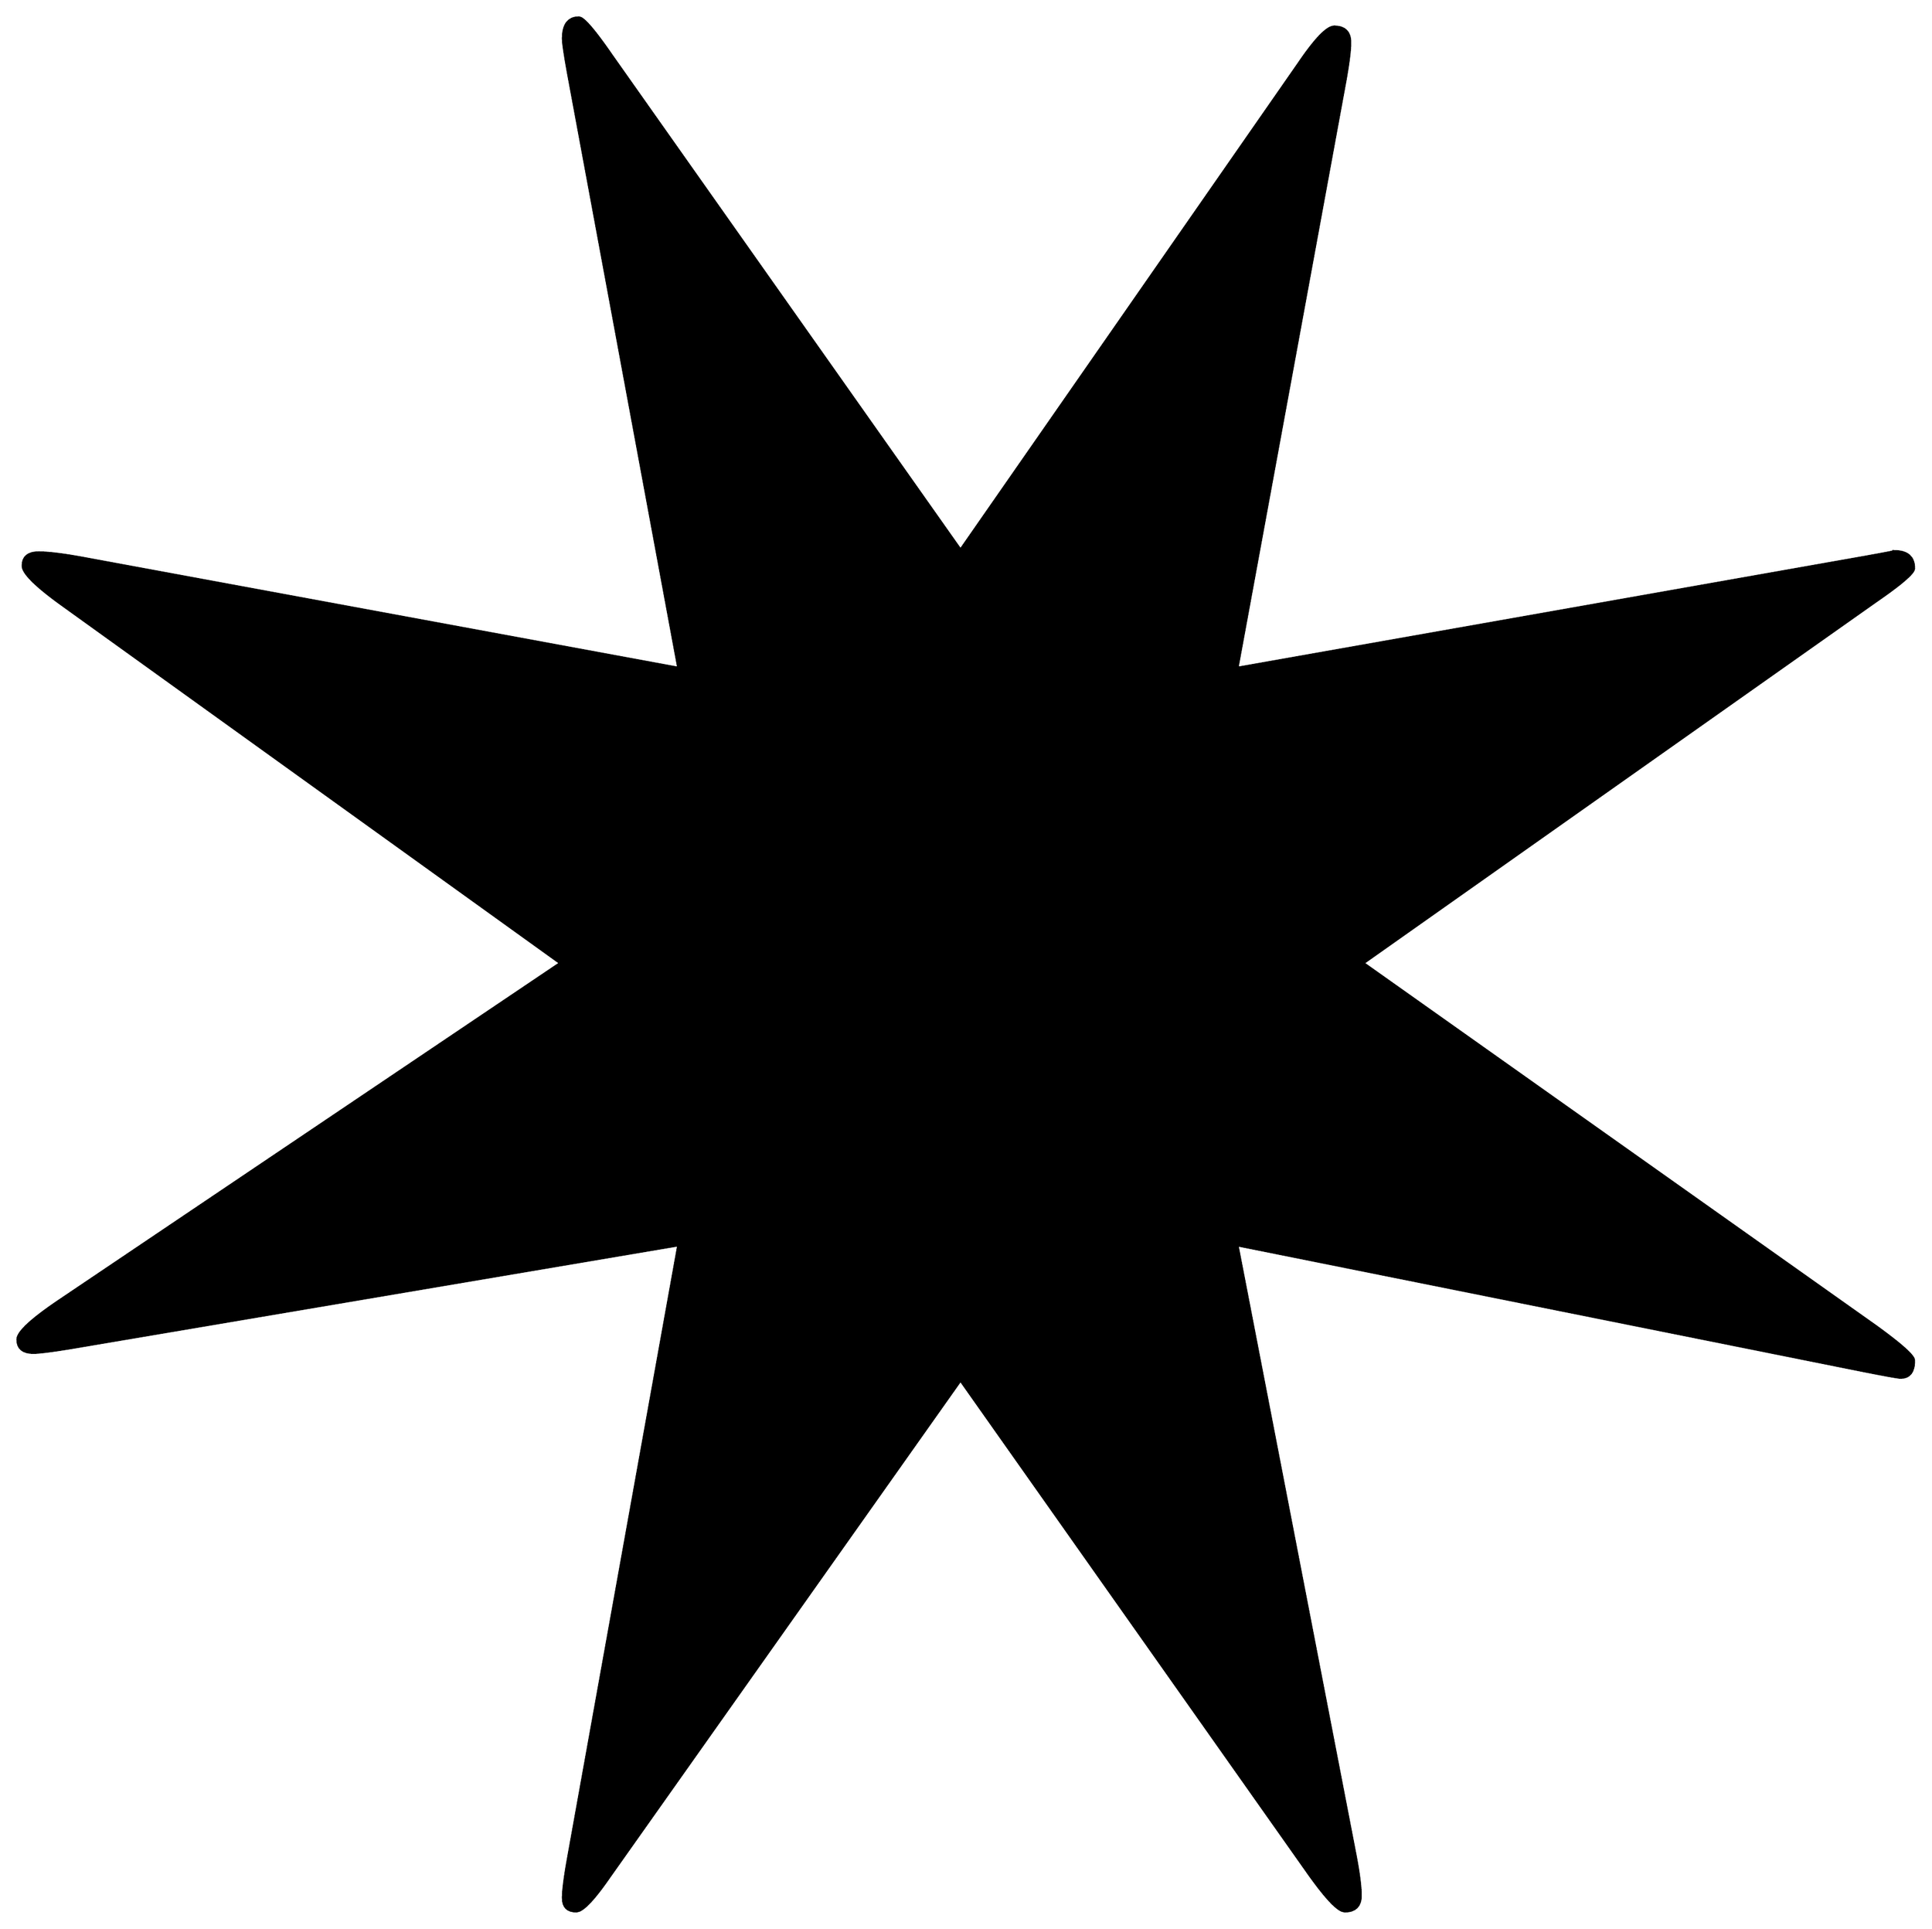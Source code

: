 


\begin{tikzpicture}[y=0.80pt, x=0.80pt, yscale=-1.0, xscale=1.0, inner sep=0pt, outer sep=0pt]
\begin{scope}[shift={(100.0,1834.0)},nonzero rule]
  \path[draw=.,fill=.,line width=1.600pt] (1546.0,-408.0) ..
    controls (1546.0,-399.333) and (1542.667,-395.0) ..
    (1536.0,-395.0) .. controls (1534.0,-395.0) and
    (1523.0,-397.0) .. (1503.0,-401.0) -- (1030.0,-496.0) --
    (1120.0,-31.0) .. controls (1122.667,-17.0) and (1124.0,-6.667)
    .. (1124.0,0.0) .. controls (1124.0,8.0) and (1120.0,12.0)
    .. (1112.0,12.0) .. controls (1107.333,12.0) and (1098.333,2.667)
    .. (1085.0,-16.0) -- (819.0,-393.0) -- (551.0,-14.0) ..
    controls (539.0,3.333) and (530.667,12.0) .. (526.0,12.0) ..
    controls (519.333,12.0) and (516.0,8.667) .. (516.0,2.0) ..
    controls (516.0,-4.0) and (517.333,-14.333) .. (520.0,-29.0) --
    (604.0,-496.0) -- (143.0,-418.0) .. controls (127.0,-415.333)
    and (116.667,-414.0) .. (112.0,-414.0) .. controls
    (104.0,-414.0) and (100.0,-417.333) .. (100.0,-424.0) ..
    controls (100.0,-429.333) and (110.333,-439.0) .. (131.0,-453.0)
    -- (514.0,-711.0) -- (133.0,-985.0) .. controls
    (113.667,-999.0) and (104.0,-1008.667) .. (104.0,-1014.0) ..
    controls (104.0,-1020.667) and (108.0,-1024.0) ..
    (116.0,-1024.0) .. controls (123.333,-1024.0) and
    (134.333,-1022.667) .. (149.0,-1020.0) -- (604.0,-936.0) --
    (520.0,-1389.0) .. controls (517.333,-1403.667) and
    (516.0,-1412.667) .. (516.0,-1416.0) .. controls
    (516.0,-1426.667) and (520.0,-1432.0) .. (528.0,-1432.0) ..
    controls (531.333,-1432.0) and (539.667,-1422.333) ..
    (553.0,-1403.0) -- (819.0,-1026.0) -- (1077.0,-1397.0) ..
    controls (1089.667,-1415.667) and (1098.667,-1425.0) ..
    (1104.0,-1425.0) .. controls (1112.0,-1425.0) and
    (1116.0,-1421.0) .. (1116.0,-1413.0) .. controls
    (1116.0,-1407.0) and (1114.667,-1396.667) .. (1112.0,-1382.0) --
    (1030.0,-936.0) -- (1505.0,-1020.0) .. controls
    (1523.667,-1023.333) and (1532.333,-1025.0) .. (1531.0,-1025.0) ..
    controls (1541.0,-1025.0) and (1546.0,-1020.667) ..
    (1546.0,-1012.0) .. controls (1546.0,-1008.667) and
    (1536.333,-1000.333) .. (1517.0,-987.0) -- (1126.0,-711.0) --
    (1517.0,-434.0) .. controls (1536.333,-420.0) and
    (1546.0,-411.333) .. (1546.0,-408.0) -- cycle;
\end{scope}

\end{tikzpicture}

